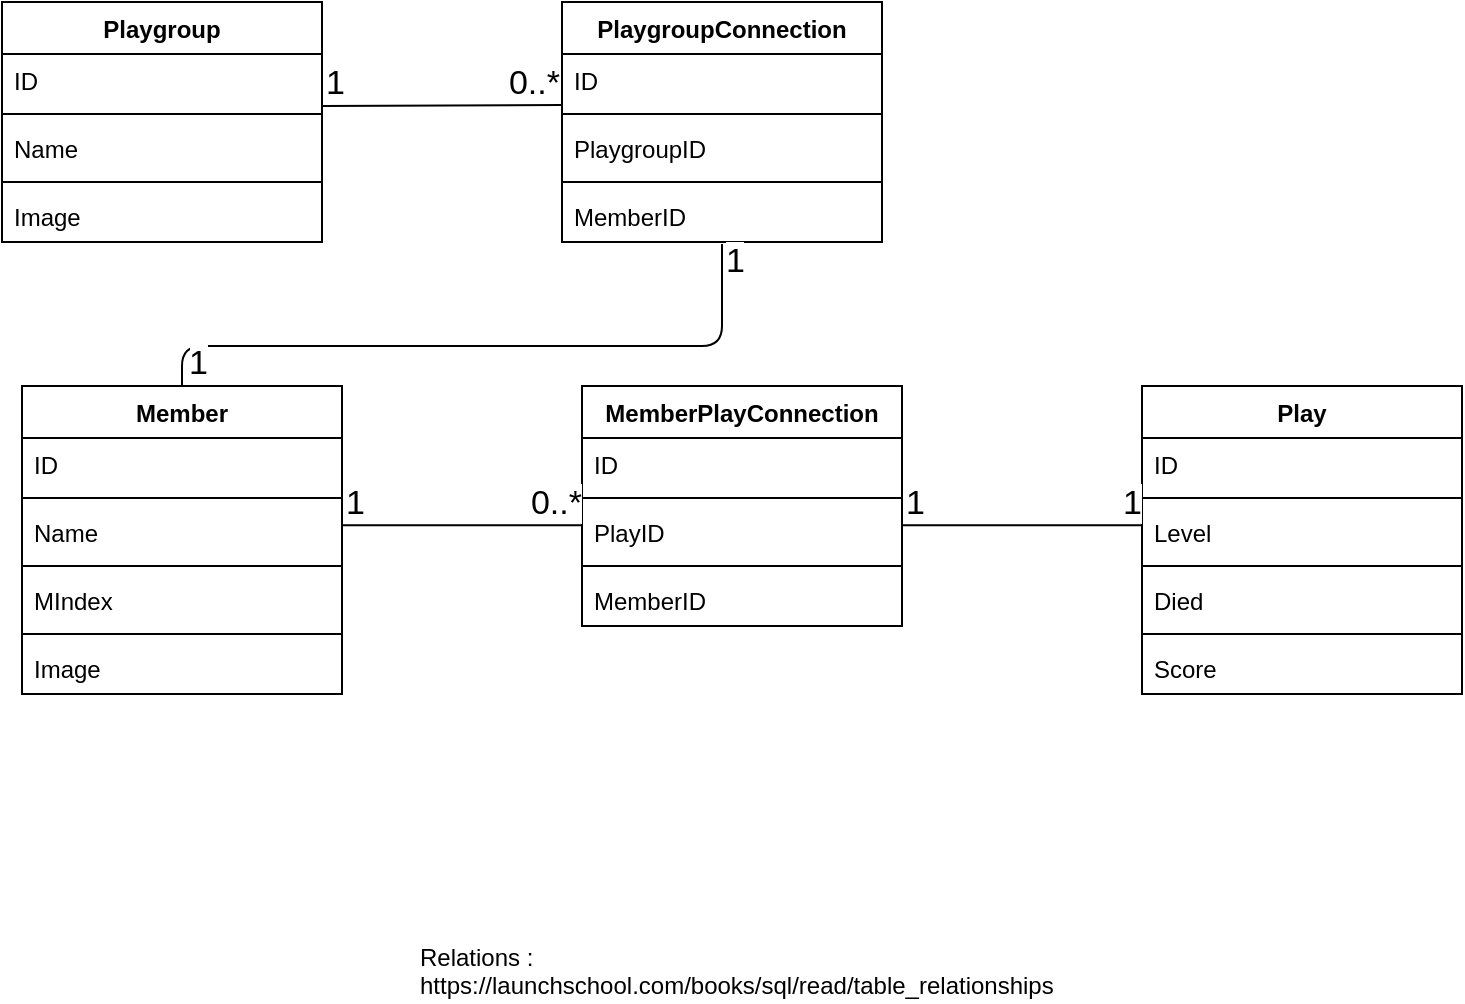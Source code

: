 <mxfile version="12.2.4" pages="1"><diagram id="o87LVyeUy7OBUxQvr2xn" name="FørsteForsøg"><mxGraphModel dx="845" dy="504" grid="1" gridSize="10" guides="1" tooltips="1" connect="1" arrows="1" fold="1" page="1" pageScale="1" pageWidth="827" pageHeight="1169" math="0" shadow="0"><root><mxCell id="0"/><mxCell id="1" parent="0"/><mxCell id="2" value="Playgroup" style="swimlane;fontStyle=1;align=center;verticalAlign=top;childLayout=stackLayout;horizontal=1;startSize=26;horizontalStack=0;resizeParent=1;resizeParentMax=0;resizeLast=0;collapsible=1;marginBottom=0;" parent="1" vertex="1"><mxGeometry x="40" y="18" width="160" height="120" as="geometry"/></mxCell><mxCell id="3" value="ID" style="text;strokeColor=none;fillColor=none;align=left;verticalAlign=top;spacingLeft=4;spacingRight=4;overflow=hidden;rotatable=0;points=[[0,0.5],[1,0.5]];portConstraint=eastwest;" parent="2" vertex="1"><mxGeometry y="26" width="160" height="26" as="geometry"/></mxCell><mxCell id="4" value="" style="line;strokeWidth=1;fillColor=none;align=left;verticalAlign=middle;spacingTop=-1;spacingLeft=3;spacingRight=3;rotatable=0;labelPosition=right;points=[];portConstraint=eastwest;" parent="2" vertex="1"><mxGeometry y="52" width="160" height="8" as="geometry"/></mxCell><mxCell id="5" value="Name" style="text;strokeColor=none;fillColor=none;align=left;verticalAlign=top;spacingLeft=4;spacingRight=4;overflow=hidden;rotatable=0;points=[[0,0.5],[1,0.5]];portConstraint=eastwest;" parent="2" vertex="1"><mxGeometry y="60" width="160" height="26" as="geometry"/></mxCell><mxCell id="69" value="" style="line;strokeWidth=1;fillColor=none;align=left;verticalAlign=middle;spacingTop=-1;spacingLeft=3;spacingRight=3;rotatable=0;labelPosition=right;points=[];portConstraint=eastwest;" parent="2" vertex="1"><mxGeometry y="86" width="160" height="8" as="geometry"/></mxCell><mxCell id="68" value="Image" style="text;strokeColor=none;fillColor=none;align=left;verticalAlign=top;spacingLeft=4;spacingRight=4;overflow=hidden;rotatable=0;points=[[0,0.5],[1,0.5]];portConstraint=eastwest;" parent="2" vertex="1"><mxGeometry y="94" width="160" height="26" as="geometry"/></mxCell><mxCell id="6" value="PlaygroupConnection" style="swimlane;fontStyle=1;align=center;verticalAlign=top;childLayout=stackLayout;horizontal=1;startSize=26;horizontalStack=0;resizeParent=1;resizeParentMax=0;resizeLast=0;collapsible=1;marginBottom=0;" parent="1" vertex="1"><mxGeometry x="320" y="18" width="160" height="120" as="geometry"/></mxCell><mxCell id="7" value="ID" style="text;strokeColor=none;fillColor=none;align=left;verticalAlign=top;spacingLeft=4;spacingRight=4;overflow=hidden;rotatable=0;points=[[0,0.5],[1,0.5]];portConstraint=eastwest;" parent="6" vertex="1"><mxGeometry y="26" width="160" height="26" as="geometry"/></mxCell><mxCell id="8" value="" style="line;strokeWidth=1;fillColor=none;align=left;verticalAlign=middle;spacingTop=-1;spacingLeft=3;spacingRight=3;rotatable=0;labelPosition=right;points=[];portConstraint=eastwest;" parent="6" vertex="1"><mxGeometry y="52" width="160" height="8" as="geometry"/></mxCell><mxCell id="15" value="PlaygroupID" style="text;strokeColor=none;fillColor=none;align=left;verticalAlign=top;spacingLeft=4;spacingRight=4;overflow=hidden;rotatable=0;points=[[0,0.5],[1,0.5]];portConstraint=eastwest;" parent="6" vertex="1"><mxGeometry y="60" width="160" height="26" as="geometry"/></mxCell><mxCell id="16" value="" style="line;strokeWidth=1;fillColor=none;align=left;verticalAlign=middle;spacingTop=-1;spacingLeft=3;spacingRight=3;rotatable=0;labelPosition=right;points=[];portConstraint=eastwest;" parent="6" vertex="1"><mxGeometry y="86" width="160" height="8" as="geometry"/></mxCell><mxCell id="9" value="MemberID" style="text;strokeColor=none;fillColor=none;align=left;verticalAlign=top;spacingLeft=4;spacingRight=4;overflow=hidden;rotatable=0;points=[[0,0.5],[1,0.5]];portConstraint=eastwest;" parent="6" vertex="1"><mxGeometry y="94" width="160" height="26" as="geometry"/></mxCell><mxCell id="17" value="Member" style="swimlane;fontStyle=1;align=center;verticalAlign=top;childLayout=stackLayout;horizontal=1;startSize=26;horizontalStack=0;resizeParent=1;resizeParentMax=0;resizeLast=0;collapsible=1;marginBottom=0;" parent="1" vertex="1"><mxGeometry x="50" y="210" width="160" height="154" as="geometry"/></mxCell><mxCell id="18" value="ID" style="text;strokeColor=none;fillColor=none;align=left;verticalAlign=top;spacingLeft=4;spacingRight=4;overflow=hidden;rotatable=0;points=[[0,0.5],[1,0.5]];portConstraint=eastwest;" parent="17" vertex="1"><mxGeometry y="26" width="160" height="26" as="geometry"/></mxCell><mxCell id="19" value="" style="line;strokeWidth=1;fillColor=none;align=left;verticalAlign=middle;spacingTop=-1;spacingLeft=3;spacingRight=3;rotatable=0;labelPosition=right;points=[];portConstraint=eastwest;" parent="17" vertex="1"><mxGeometry y="52" width="160" height="8" as="geometry"/></mxCell><mxCell id="20" value="Name" style="text;strokeColor=none;fillColor=none;align=left;verticalAlign=top;spacingLeft=4;spacingRight=4;overflow=hidden;rotatable=0;points=[[0,0.5],[1,0.5]];portConstraint=eastwest;" parent="17" vertex="1"><mxGeometry y="60" width="160" height="26" as="geometry"/></mxCell><mxCell id="21" value="" style="line;strokeWidth=1;fillColor=none;align=left;verticalAlign=middle;spacingTop=-1;spacingLeft=3;spacingRight=3;rotatable=0;labelPosition=right;points=[];portConstraint=eastwest;" parent="17" vertex="1"><mxGeometry y="86" width="160" height="8" as="geometry"/></mxCell><mxCell id="22" value="MIndex" style="text;strokeColor=none;fillColor=none;align=left;verticalAlign=top;spacingLeft=4;spacingRight=4;overflow=hidden;rotatable=0;points=[[0,0.5],[1,0.5]];portConstraint=eastwest;" parent="17" vertex="1"><mxGeometry y="94" width="160" height="26" as="geometry"/></mxCell><mxCell id="65" value="" style="line;strokeWidth=1;fillColor=none;align=left;verticalAlign=middle;spacingTop=-1;spacingLeft=3;spacingRight=3;rotatable=0;labelPosition=right;points=[];portConstraint=eastwest;" parent="17" vertex="1"><mxGeometry y="120" width="160" height="8" as="geometry"/></mxCell><mxCell id="64" value="Image" style="text;strokeColor=none;fillColor=none;align=left;verticalAlign=top;spacingLeft=4;spacingRight=4;overflow=hidden;rotatable=0;points=[[0,0.5],[1,0.5]];portConstraint=eastwest;" parent="17" vertex="1"><mxGeometry y="128" width="160" height="26" as="geometry"/></mxCell><mxCell id="30" value="" style="endArrow=none;html=1;edgeStyle=orthogonalEdgeStyle;" parent="1" edge="1"><mxGeometry relative="1" as="geometry"><mxPoint x="200" y="70" as="sourcePoint"/><mxPoint x="320" y="69.5" as="targetPoint"/><Array as="points"><mxPoint x="200" y="70"/></Array></mxGeometry></mxCell><mxCell id="31" value="1" style="resizable=0;html=1;align=left;verticalAlign=bottom;labelBackgroundColor=#ffffff;fontSize=17;" parent="30" connectable="0" vertex="1"><mxGeometry x="-1" relative="1" as="geometry"><mxPoint y="0.5" as="offset"/></mxGeometry></mxCell><mxCell id="32" value="0..*" style="resizable=0;html=1;align=right;verticalAlign=bottom;labelBackgroundColor=#ffffff;fontSize=17;" parent="30" connectable="0" vertex="1"><mxGeometry x="1" relative="1" as="geometry"><mxPoint y="0.5" as="offset"/></mxGeometry></mxCell><mxCell id="33" value="" style="endArrow=none;html=1;edgeStyle=orthogonalEdgeStyle;exitX=0.5;exitY=1.038;exitDx=0;exitDy=0;exitPerimeter=0;entryX=0.5;entryY=0;entryDx=0;entryDy=0;" parent="1" source="9" target="17" edge="1"><mxGeometry relative="1" as="geometry"><mxPoint x="299.741" y="200.448" as="sourcePoint"/><mxPoint x="419.741" y="200.448" as="targetPoint"/><Array as="points"><mxPoint x="400" y="190"/><mxPoint x="130" y="190"/></Array></mxGeometry></mxCell><mxCell id="34" value="1" style="resizable=0;html=1;align=left;verticalAlign=bottom;labelBackgroundColor=#ffffff;fontSize=17;" parent="33" connectable="0" vertex="1"><mxGeometry x="-1" relative="1" as="geometry"><mxPoint y="21" as="offset"/></mxGeometry></mxCell><mxCell id="35" value="1" style="resizable=0;html=1;align=right;verticalAlign=bottom;labelBackgroundColor=#ffffff;fontSize=17;" parent="33" connectable="0" vertex="1"><mxGeometry x="1" relative="1" as="geometry"><mxPoint x="13.5" y="0.5" as="offset"/></mxGeometry></mxCell><mxCell id="36" value="Play" style="swimlane;fontStyle=1;align=center;verticalAlign=top;childLayout=stackLayout;horizontal=1;startSize=26;horizontalStack=0;resizeParent=1;resizeParentMax=0;resizeLast=0;collapsible=1;marginBottom=0;" parent="1" vertex="1"><mxGeometry x="610" y="210" width="160" height="154" as="geometry"/></mxCell><mxCell id="37" value="ID" style="text;strokeColor=none;fillColor=none;align=left;verticalAlign=top;spacingLeft=4;spacingRight=4;overflow=hidden;rotatable=0;points=[[0,0.5],[1,0.5]];portConstraint=eastwest;" parent="36" vertex="1"><mxGeometry y="26" width="160" height="26" as="geometry"/></mxCell><mxCell id="38" value="" style="line;strokeWidth=1;fillColor=none;align=left;verticalAlign=middle;spacingTop=-1;spacingLeft=3;spacingRight=3;rotatable=0;labelPosition=right;points=[];portConstraint=eastwest;" parent="36" vertex="1"><mxGeometry y="52" width="160" height="8" as="geometry"/></mxCell><mxCell id="39" value="Level" style="text;strokeColor=none;fillColor=none;align=left;verticalAlign=top;spacingLeft=4;spacingRight=4;overflow=hidden;rotatable=0;points=[[0,0.5],[1,0.5]];portConstraint=eastwest;" parent="36" vertex="1"><mxGeometry y="60" width="160" height="26" as="geometry"/></mxCell><mxCell id="40" value="" style="line;strokeWidth=1;fillColor=none;align=left;verticalAlign=middle;spacingTop=-1;spacingLeft=3;spacingRight=3;rotatable=0;labelPosition=right;points=[];portConstraint=eastwest;" parent="36" vertex="1"><mxGeometry y="86" width="160" height="8" as="geometry"/></mxCell><mxCell id="41" value="Died" style="text;strokeColor=none;fillColor=none;align=left;verticalAlign=top;spacingLeft=4;spacingRight=4;overflow=hidden;rotatable=0;points=[[0,0.5],[1,0.5]];portConstraint=eastwest;" parent="36" vertex="1"><mxGeometry y="94" width="160" height="26" as="geometry"/></mxCell><mxCell id="49" value="" style="line;strokeWidth=1;fillColor=none;align=left;verticalAlign=middle;spacingTop=-1;spacingLeft=3;spacingRight=3;rotatable=0;labelPosition=right;points=[];portConstraint=eastwest;" parent="36" vertex="1"><mxGeometry y="120" width="160" height="8" as="geometry"/></mxCell><mxCell id="50" value="Score" style="text;strokeColor=none;fillColor=none;align=left;verticalAlign=top;spacingLeft=4;spacingRight=4;overflow=hidden;rotatable=0;points=[[0,0.5],[1,0.5]];portConstraint=eastwest;" parent="36" vertex="1"><mxGeometry y="128" width="160" height="26" as="geometry"/></mxCell><mxCell id="42" value="MemberPlayConnection" style="swimlane;fontStyle=1;align=center;verticalAlign=top;childLayout=stackLayout;horizontal=1;startSize=26;horizontalStack=0;resizeParent=1;resizeParentMax=0;resizeLast=0;collapsible=1;marginBottom=0;" parent="1" vertex="1"><mxGeometry x="330" y="210" width="160" height="120" as="geometry"/></mxCell><mxCell id="43" value="ID" style="text;strokeColor=none;fillColor=none;align=left;verticalAlign=top;spacingLeft=4;spacingRight=4;overflow=hidden;rotatable=0;points=[[0,0.5],[1,0.5]];portConstraint=eastwest;" parent="42" vertex="1"><mxGeometry y="26" width="160" height="26" as="geometry"/></mxCell><mxCell id="44" value="" style="line;strokeWidth=1;fillColor=none;align=left;verticalAlign=middle;spacingTop=-1;spacingLeft=3;spacingRight=3;rotatable=0;labelPosition=right;points=[];portConstraint=eastwest;" parent="42" vertex="1"><mxGeometry y="52" width="160" height="8" as="geometry"/></mxCell><mxCell id="45" value="PlayID" style="text;strokeColor=none;fillColor=none;align=left;verticalAlign=top;spacingLeft=4;spacingRight=4;overflow=hidden;rotatable=0;points=[[0,0.5],[1,0.5]];portConstraint=eastwest;" parent="42" vertex="1"><mxGeometry y="60" width="160" height="26" as="geometry"/></mxCell><mxCell id="46" value="" style="line;strokeWidth=1;fillColor=none;align=left;verticalAlign=middle;spacingTop=-1;spacingLeft=3;spacingRight=3;rotatable=0;labelPosition=right;points=[];portConstraint=eastwest;" parent="42" vertex="1"><mxGeometry y="86" width="160" height="8" as="geometry"/></mxCell><mxCell id="47" value="MemberID" style="text;strokeColor=none;fillColor=none;align=left;verticalAlign=top;spacingLeft=4;spacingRight=4;overflow=hidden;rotatable=0;points=[[0,0.5],[1,0.5]];portConstraint=eastwest;" parent="42" vertex="1"><mxGeometry y="94" width="160" height="26" as="geometry"/></mxCell><mxCell id="58" value="" style="endArrow=none;html=1;edgeStyle=orthogonalEdgeStyle;" parent="1" edge="1"><mxGeometry relative="1" as="geometry"><mxPoint x="210" y="279.667" as="sourcePoint"/><mxPoint x="330" y="279.667" as="targetPoint"/><Array as="points"><mxPoint x="210" y="280"/></Array></mxGeometry></mxCell><mxCell id="59" value="1" style="resizable=0;html=1;align=left;verticalAlign=bottom;labelBackgroundColor=#ffffff;fontSize=17;" parent="58" connectable="0" vertex="1"><mxGeometry x="-1" relative="1" as="geometry"><mxPoint y="0.5" as="offset"/></mxGeometry></mxCell><mxCell id="60" value="0..*" style="resizable=0;html=1;align=right;verticalAlign=bottom;labelBackgroundColor=#ffffff;fontSize=17;" parent="58" connectable="0" vertex="1"><mxGeometry x="1" relative="1" as="geometry"><mxPoint y="0.5" as="offset"/></mxGeometry></mxCell><mxCell id="61" value="" style="endArrow=none;html=1;edgeStyle=orthogonalEdgeStyle;" parent="1" edge="1"><mxGeometry relative="1" as="geometry"><mxPoint x="490" y="279.667" as="sourcePoint"/><mxPoint x="610" y="279.667" as="targetPoint"/><Array as="points"><mxPoint x="490" y="280"/></Array></mxGeometry></mxCell><mxCell id="62" value="1" style="resizable=0;html=1;align=left;verticalAlign=bottom;labelBackgroundColor=#ffffff;fontSize=17;" parent="61" connectable="0" vertex="1"><mxGeometry x="-1" relative="1" as="geometry"><mxPoint y="0.5" as="offset"/></mxGeometry></mxCell><mxCell id="63" value="1" style="resizable=0;html=1;align=right;verticalAlign=bottom;labelBackgroundColor=#ffffff;fontSize=17;" parent="61" connectable="0" vertex="1"><mxGeometry x="1" relative="1" as="geometry"><mxPoint y="0.5" as="offset"/></mxGeometry></mxCell><mxCell id="66" value="Relations :&lt;br&gt;https://launchschool.com/books/sql/read/table_relationships" style="text;html=1;resizable=0;points=[];autosize=1;align=left;verticalAlign=top;spacingTop=-4;" parent="1" vertex="1"><mxGeometry x="247" y="486" width="330" height="30" as="geometry"/></mxCell><mxCell id="67" value="&amp;nbsp;" style="text;html=1;resizable=0;points=[];autosize=1;align=left;verticalAlign=top;spacingTop=-4;" parent="1" vertex="1"><mxGeometry x="161" y="129" width="20" height="20" as="geometry"/></mxCell></root></mxGraphModel></diagram></mxfile>